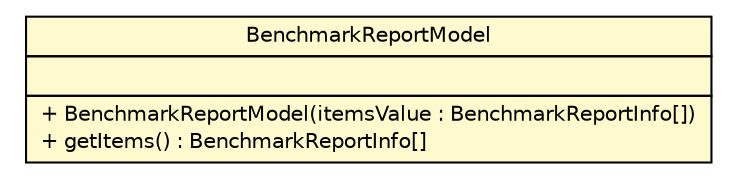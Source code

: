 #!/usr/local/bin/dot
#
# Class diagram 
# Generated by UMLGraph version R5_6 (http://www.umlgraph.org/)
#

digraph G {
	edge [fontname="Helvetica",fontsize=10,labelfontname="Helvetica",labelfontsize=10];
	node [fontname="Helvetica",fontsize=10,shape=plaintext];
	nodesep=0.25;
	ranksep=0.5;
	// com.github.mkolisnyk.cucumber.reporting.types.benchmark.BenchmarkReportModel
	c2536 [label=<<table title="com.github.mkolisnyk.cucumber.reporting.types.benchmark.BenchmarkReportModel" border="0" cellborder="1" cellspacing="0" cellpadding="2" port="p" bgcolor="lemonChiffon" href="./BenchmarkReportModel.html">
		<tr><td><table border="0" cellspacing="0" cellpadding="1">
<tr><td align="center" balign="center"> BenchmarkReportModel </td></tr>
		</table></td></tr>
		<tr><td><table border="0" cellspacing="0" cellpadding="1">
<tr><td align="left" balign="left">  </td></tr>
		</table></td></tr>
		<tr><td><table border="0" cellspacing="0" cellpadding="1">
<tr><td align="left" balign="left"> + BenchmarkReportModel(itemsValue : BenchmarkReportInfo[]) </td></tr>
<tr><td align="left" balign="left"> + getItems() : BenchmarkReportInfo[] </td></tr>
		</table></td></tr>
		</table>>, URL="./BenchmarkReportModel.html", fontname="Helvetica", fontcolor="black", fontsize=10.0];
}

